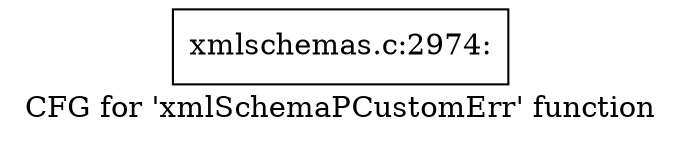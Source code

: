digraph "CFG for 'xmlSchemaPCustomErr' function" {
	label="CFG for 'xmlSchemaPCustomErr' function";

	Node0x55d025fb4870 [shape=record,label="{xmlschemas.c:2974:}"];
}
